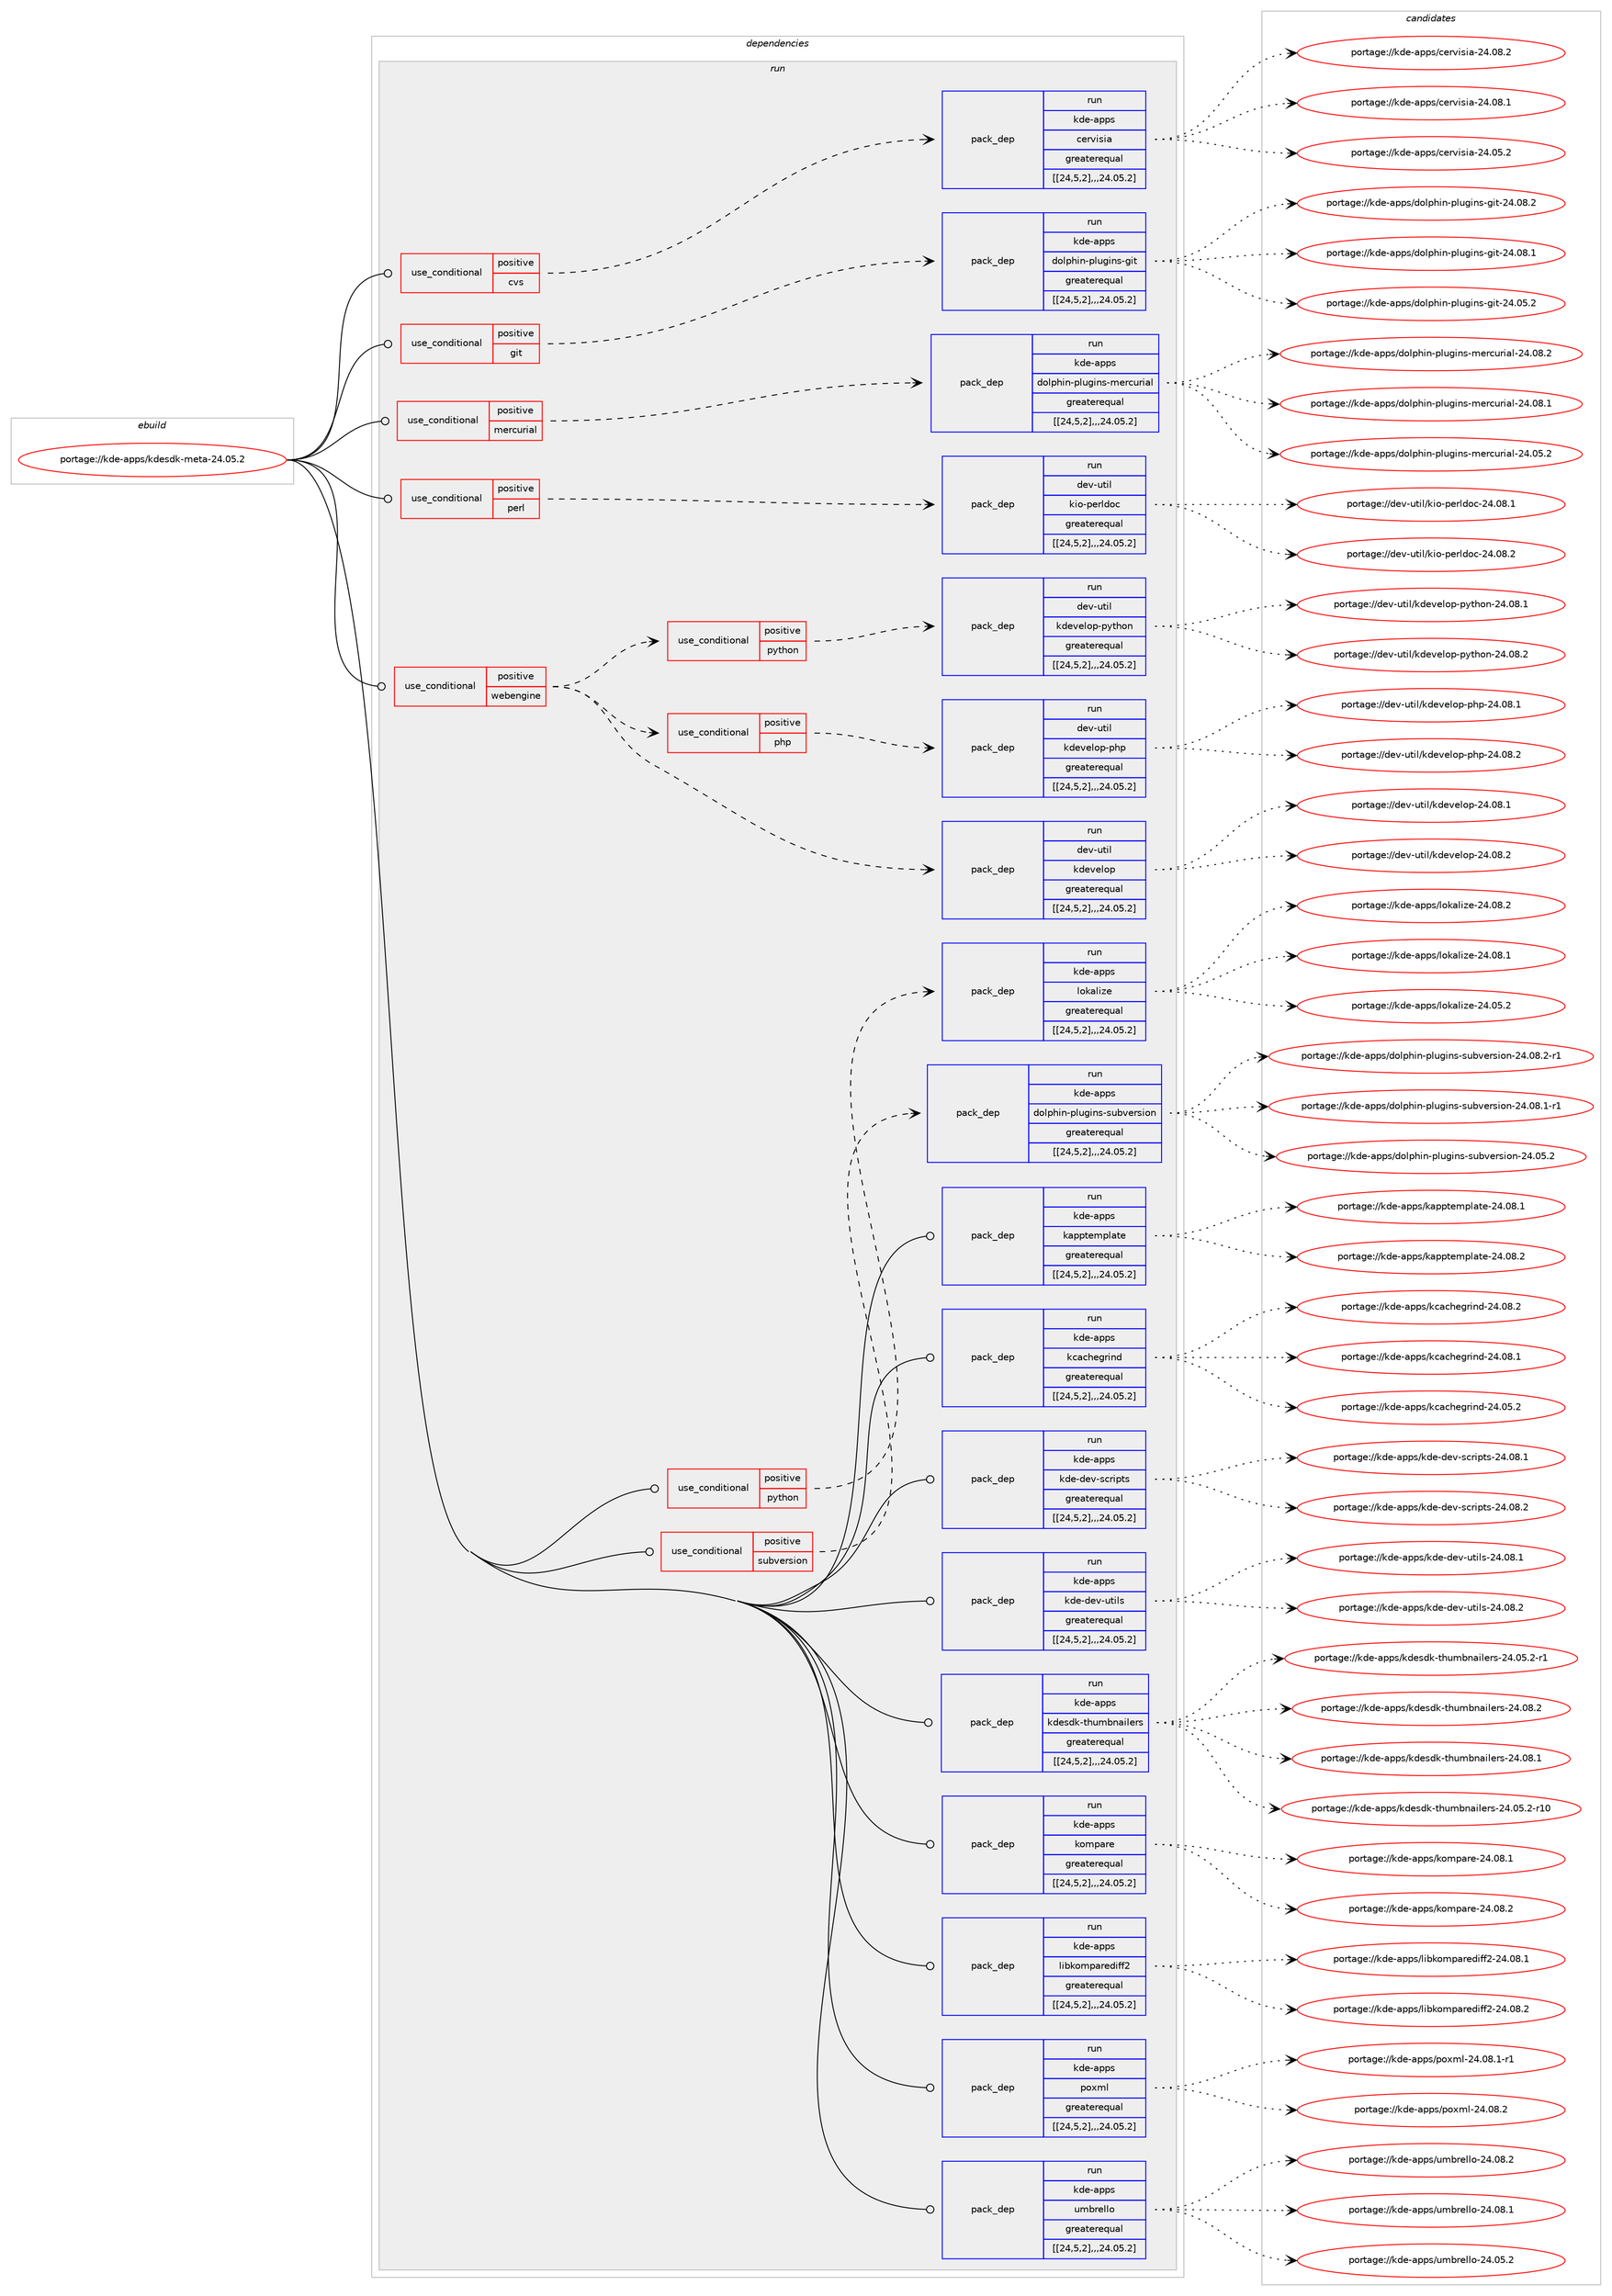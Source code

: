 digraph prolog {

# *************
# Graph options
# *************

newrank=true;
concentrate=true;
compound=true;
graph [rankdir=LR,fontname=Helvetica,fontsize=10,ranksep=1.5];#, ranksep=2.5, nodesep=0.2];
edge  [arrowhead=vee];
node  [fontname=Helvetica,fontsize=10];

# **********
# The ebuild
# **********

subgraph cluster_leftcol {
color=gray;
label=<<i>ebuild</i>>;
id [label="portage://kde-apps/kdesdk-meta-24.05.2", color=red, width=4, href="../kde-apps/kdesdk-meta-24.05.2.svg"];
}

# ****************
# The dependencies
# ****************

subgraph cluster_midcol {
color=gray;
label=<<i>dependencies</i>>;
subgraph cluster_compile {
fillcolor="#eeeeee";
style=filled;
label=<<i>compile</i>>;
}
subgraph cluster_compileandrun {
fillcolor="#eeeeee";
style=filled;
label=<<i>compile and run</i>>;
}
subgraph cluster_run {
fillcolor="#eeeeee";
style=filled;
label=<<i>run</i>>;
subgraph cond72039 {
dependency266439 [label=<<TABLE BORDER="0" CELLBORDER="1" CELLSPACING="0" CELLPADDING="4"><TR><TD ROWSPAN="3" CELLPADDING="10">use_conditional</TD></TR><TR><TD>positive</TD></TR><TR><TD>cvs</TD></TR></TABLE>>, shape=none, color=red];
subgraph pack192559 {
dependency266497 [label=<<TABLE BORDER="0" CELLBORDER="1" CELLSPACING="0" CELLPADDING="4" WIDTH="220"><TR><TD ROWSPAN="6" CELLPADDING="30">pack_dep</TD></TR><TR><TD WIDTH="110">run</TD></TR><TR><TD>kde-apps</TD></TR><TR><TD>cervisia</TD></TR><TR><TD>greaterequal</TD></TR><TR><TD>[[24,5,2],,,24.05.2]</TD></TR></TABLE>>, shape=none, color=blue];
}
dependency266439:e -> dependency266497:w [weight=20,style="dashed",arrowhead="vee"];
}
id:e -> dependency266439:w [weight=20,style="solid",arrowhead="odot"];
subgraph cond72046 {
dependency266501 [label=<<TABLE BORDER="0" CELLBORDER="1" CELLSPACING="0" CELLPADDING="4"><TR><TD ROWSPAN="3" CELLPADDING="10">use_conditional</TD></TR><TR><TD>positive</TD></TR><TR><TD>git</TD></TR></TABLE>>, shape=none, color=red];
subgraph pack192615 {
dependency266552 [label=<<TABLE BORDER="0" CELLBORDER="1" CELLSPACING="0" CELLPADDING="4" WIDTH="220"><TR><TD ROWSPAN="6" CELLPADDING="30">pack_dep</TD></TR><TR><TD WIDTH="110">run</TD></TR><TR><TD>kde-apps</TD></TR><TR><TD>dolphin-plugins-git</TD></TR><TR><TD>greaterequal</TD></TR><TR><TD>[[24,5,2],,,24.05.2]</TD></TR></TABLE>>, shape=none, color=blue];
}
dependency266501:e -> dependency266552:w [weight=20,style="dashed",arrowhead="vee"];
}
id:e -> dependency266501:w [weight=20,style="solid",arrowhead="odot"];
subgraph cond72052 {
dependency266579 [label=<<TABLE BORDER="0" CELLBORDER="1" CELLSPACING="0" CELLPADDING="4"><TR><TD ROWSPAN="3" CELLPADDING="10">use_conditional</TD></TR><TR><TD>positive</TD></TR><TR><TD>mercurial</TD></TR></TABLE>>, shape=none, color=red];
subgraph pack192668 {
dependency266675 [label=<<TABLE BORDER="0" CELLBORDER="1" CELLSPACING="0" CELLPADDING="4" WIDTH="220"><TR><TD ROWSPAN="6" CELLPADDING="30">pack_dep</TD></TR><TR><TD WIDTH="110">run</TD></TR><TR><TD>kde-apps</TD></TR><TR><TD>dolphin-plugins-mercurial</TD></TR><TR><TD>greaterequal</TD></TR><TR><TD>[[24,5,2],,,24.05.2]</TD></TR></TABLE>>, shape=none, color=blue];
}
dependency266579:e -> dependency266675:w [weight=20,style="dashed",arrowhead="vee"];
}
id:e -> dependency266579:w [weight=20,style="solid",arrowhead="odot"];
subgraph cond72066 {
dependency266697 [label=<<TABLE BORDER="0" CELLBORDER="1" CELLSPACING="0" CELLPADDING="4"><TR><TD ROWSPAN="3" CELLPADDING="10">use_conditional</TD></TR><TR><TD>positive</TD></TR><TR><TD>perl</TD></TR></TABLE>>, shape=none, color=red];
subgraph pack192828 {
dependency266799 [label=<<TABLE BORDER="0" CELLBORDER="1" CELLSPACING="0" CELLPADDING="4" WIDTH="220"><TR><TD ROWSPAN="6" CELLPADDING="30">pack_dep</TD></TR><TR><TD WIDTH="110">run</TD></TR><TR><TD>dev-util</TD></TR><TR><TD>kio-perldoc</TD></TR><TR><TD>greaterequal</TD></TR><TR><TD>[[24,5,2],,,24.05.2]</TD></TR></TABLE>>, shape=none, color=blue];
}
dependency266697:e -> dependency266799:w [weight=20,style="dashed",arrowhead="vee"];
}
id:e -> dependency266697:w [weight=20,style="solid",arrowhead="odot"];
subgraph cond72072 {
dependency266809 [label=<<TABLE BORDER="0" CELLBORDER="1" CELLSPACING="0" CELLPADDING="4"><TR><TD ROWSPAN="3" CELLPADDING="10">use_conditional</TD></TR><TR><TD>positive</TD></TR><TR><TD>python</TD></TR></TABLE>>, shape=none, color=red];
subgraph pack192847 {
dependency266816 [label=<<TABLE BORDER="0" CELLBORDER="1" CELLSPACING="0" CELLPADDING="4" WIDTH="220"><TR><TD ROWSPAN="6" CELLPADDING="30">pack_dep</TD></TR><TR><TD WIDTH="110">run</TD></TR><TR><TD>kde-apps</TD></TR><TR><TD>lokalize</TD></TR><TR><TD>greaterequal</TD></TR><TR><TD>[[24,5,2],,,24.05.2]</TD></TR></TABLE>>, shape=none, color=blue];
}
dependency266809:e -> dependency266816:w [weight=20,style="dashed",arrowhead="vee"];
}
id:e -> dependency266809:w [weight=20,style="solid",arrowhead="odot"];
subgraph cond72078 {
dependency266954 [label=<<TABLE BORDER="0" CELLBORDER="1" CELLSPACING="0" CELLPADDING="4"><TR><TD ROWSPAN="3" CELLPADDING="10">use_conditional</TD></TR><TR><TD>positive</TD></TR><TR><TD>subversion</TD></TR></TABLE>>, shape=none, color=red];
subgraph pack193017 {
dependency266993 [label=<<TABLE BORDER="0" CELLBORDER="1" CELLSPACING="0" CELLPADDING="4" WIDTH="220"><TR><TD ROWSPAN="6" CELLPADDING="30">pack_dep</TD></TR><TR><TD WIDTH="110">run</TD></TR><TR><TD>kde-apps</TD></TR><TR><TD>dolphin-plugins-subversion</TD></TR><TR><TD>greaterequal</TD></TR><TR><TD>[[24,5,2],,,24.05.2]</TD></TR></TABLE>>, shape=none, color=blue];
}
dependency266954:e -> dependency266993:w [weight=20,style="dashed",arrowhead="vee"];
}
id:e -> dependency266954:w [weight=20,style="solid",arrowhead="odot"];
subgraph cond72080 {
dependency267018 [label=<<TABLE BORDER="0" CELLBORDER="1" CELLSPACING="0" CELLPADDING="4"><TR><TD ROWSPAN="3" CELLPADDING="10">use_conditional</TD></TR><TR><TD>positive</TD></TR><TR><TD>webengine</TD></TR></TABLE>>, shape=none, color=red];
subgraph pack193091 {
dependency267088 [label=<<TABLE BORDER="0" CELLBORDER="1" CELLSPACING="0" CELLPADDING="4" WIDTH="220"><TR><TD ROWSPAN="6" CELLPADDING="30">pack_dep</TD></TR><TR><TD WIDTH="110">run</TD></TR><TR><TD>dev-util</TD></TR><TR><TD>kdevelop</TD></TR><TR><TD>greaterequal</TD></TR><TR><TD>[[24,5,2],,,24.05.2]</TD></TR></TABLE>>, shape=none, color=blue];
}
dependency267018:e -> dependency267088:w [weight=20,style="dashed",arrowhead="vee"];
subgraph cond72082 {
dependency267107 [label=<<TABLE BORDER="0" CELLBORDER="1" CELLSPACING="0" CELLPADDING="4"><TR><TD ROWSPAN="3" CELLPADDING="10">use_conditional</TD></TR><TR><TD>positive</TD></TR><TR><TD>php</TD></TR></TABLE>>, shape=none, color=red];
subgraph pack193159 {
dependency267191 [label=<<TABLE BORDER="0" CELLBORDER="1" CELLSPACING="0" CELLPADDING="4" WIDTH="220"><TR><TD ROWSPAN="6" CELLPADDING="30">pack_dep</TD></TR><TR><TD WIDTH="110">run</TD></TR><TR><TD>dev-util</TD></TR><TR><TD>kdevelop-php</TD></TR><TR><TD>greaterequal</TD></TR><TR><TD>[[24,5,2],,,24.05.2]</TD></TR></TABLE>>, shape=none, color=blue];
}
dependency267107:e -> dependency267191:w [weight=20,style="dashed",arrowhead="vee"];
}
dependency267018:e -> dependency267107:w [weight=20,style="dashed",arrowhead="vee"];
subgraph cond72084 {
dependency267209 [label=<<TABLE BORDER="0" CELLBORDER="1" CELLSPACING="0" CELLPADDING="4"><TR><TD ROWSPAN="3" CELLPADDING="10">use_conditional</TD></TR><TR><TD>positive</TD></TR><TR><TD>python</TD></TR></TABLE>>, shape=none, color=red];
subgraph pack193226 {
dependency267210 [label=<<TABLE BORDER="0" CELLBORDER="1" CELLSPACING="0" CELLPADDING="4" WIDTH="220"><TR><TD ROWSPAN="6" CELLPADDING="30">pack_dep</TD></TR><TR><TD WIDTH="110">run</TD></TR><TR><TD>dev-util</TD></TR><TR><TD>kdevelop-python</TD></TR><TR><TD>greaterequal</TD></TR><TR><TD>[[24,5,2],,,24.05.2]</TD></TR></TABLE>>, shape=none, color=blue];
}
dependency267209:e -> dependency267210:w [weight=20,style="dashed",arrowhead="vee"];
}
dependency267018:e -> dependency267209:w [weight=20,style="dashed",arrowhead="vee"];
}
id:e -> dependency267018:w [weight=20,style="solid",arrowhead="odot"];
subgraph pack193275 {
dependency267274 [label=<<TABLE BORDER="0" CELLBORDER="1" CELLSPACING="0" CELLPADDING="4" WIDTH="220"><TR><TD ROWSPAN="6" CELLPADDING="30">pack_dep</TD></TR><TR><TD WIDTH="110">run</TD></TR><TR><TD>kde-apps</TD></TR><TR><TD>kapptemplate</TD></TR><TR><TD>greaterequal</TD></TR><TR><TD>[[24,5,2],,,24.05.2]</TD></TR></TABLE>>, shape=none, color=blue];
}
id:e -> dependency267274:w [weight=20,style="solid",arrowhead="odot"];
subgraph pack193297 {
dependency267294 [label=<<TABLE BORDER="0" CELLBORDER="1" CELLSPACING="0" CELLPADDING="4" WIDTH="220"><TR><TD ROWSPAN="6" CELLPADDING="30">pack_dep</TD></TR><TR><TD WIDTH="110">run</TD></TR><TR><TD>kde-apps</TD></TR><TR><TD>kcachegrind</TD></TR><TR><TD>greaterequal</TD></TR><TR><TD>[[24,5,2],,,24.05.2]</TD></TR></TABLE>>, shape=none, color=blue];
}
id:e -> dependency267294:w [weight=20,style="solid",arrowhead="odot"];
subgraph pack193377 {
dependency267377 [label=<<TABLE BORDER="0" CELLBORDER="1" CELLSPACING="0" CELLPADDING="4" WIDTH="220"><TR><TD ROWSPAN="6" CELLPADDING="30">pack_dep</TD></TR><TR><TD WIDTH="110">run</TD></TR><TR><TD>kde-apps</TD></TR><TR><TD>kde-dev-scripts</TD></TR><TR><TD>greaterequal</TD></TR><TR><TD>[[24,5,2],,,24.05.2]</TD></TR></TABLE>>, shape=none, color=blue];
}
id:e -> dependency267377:w [weight=20,style="solid",arrowhead="odot"];
subgraph pack193421 {
dependency267441 [label=<<TABLE BORDER="0" CELLBORDER="1" CELLSPACING="0" CELLPADDING="4" WIDTH="220"><TR><TD ROWSPAN="6" CELLPADDING="30">pack_dep</TD></TR><TR><TD WIDTH="110">run</TD></TR><TR><TD>kde-apps</TD></TR><TR><TD>kde-dev-utils</TD></TR><TR><TD>greaterequal</TD></TR><TR><TD>[[24,5,2],,,24.05.2]</TD></TR></TABLE>>, shape=none, color=blue];
}
id:e -> dependency267441:w [weight=20,style="solid",arrowhead="odot"];
subgraph pack193466 {
dependency267468 [label=<<TABLE BORDER="0" CELLBORDER="1" CELLSPACING="0" CELLPADDING="4" WIDTH="220"><TR><TD ROWSPAN="6" CELLPADDING="30">pack_dep</TD></TR><TR><TD WIDTH="110">run</TD></TR><TR><TD>kde-apps</TD></TR><TR><TD>kdesdk-thumbnailers</TD></TR><TR><TD>greaterequal</TD></TR><TR><TD>[[24,5,2],,,24.05.2]</TD></TR></TABLE>>, shape=none, color=blue];
}
id:e -> dependency267468:w [weight=20,style="solid",arrowhead="odot"];
subgraph pack193471 {
dependency267493 [label=<<TABLE BORDER="0" CELLBORDER="1" CELLSPACING="0" CELLPADDING="4" WIDTH="220"><TR><TD ROWSPAN="6" CELLPADDING="30">pack_dep</TD></TR><TR><TD WIDTH="110">run</TD></TR><TR><TD>kde-apps</TD></TR><TR><TD>kompare</TD></TR><TR><TD>greaterequal</TD></TR><TR><TD>[[24,5,2],,,24.05.2]</TD></TR></TABLE>>, shape=none, color=blue];
}
id:e -> dependency267493:w [weight=20,style="solid",arrowhead="odot"];
subgraph pack193516 {
dependency267520 [label=<<TABLE BORDER="0" CELLBORDER="1" CELLSPACING="0" CELLPADDING="4" WIDTH="220"><TR><TD ROWSPAN="6" CELLPADDING="30">pack_dep</TD></TR><TR><TD WIDTH="110">run</TD></TR><TR><TD>kde-apps</TD></TR><TR><TD>libkomparediff2</TD></TR><TR><TD>greaterequal</TD></TR><TR><TD>[[24,5,2],,,24.05.2]</TD></TR></TABLE>>, shape=none, color=blue];
}
id:e -> dependency267520:w [weight=20,style="solid",arrowhead="odot"];
subgraph pack193575 {
dependency267609 [label=<<TABLE BORDER="0" CELLBORDER="1" CELLSPACING="0" CELLPADDING="4" WIDTH="220"><TR><TD ROWSPAN="6" CELLPADDING="30">pack_dep</TD></TR><TR><TD WIDTH="110">run</TD></TR><TR><TD>kde-apps</TD></TR><TR><TD>poxml</TD></TR><TR><TD>greaterequal</TD></TR><TR><TD>[[24,5,2],,,24.05.2]</TD></TR></TABLE>>, shape=none, color=blue];
}
id:e -> dependency267609:w [weight=20,style="solid",arrowhead="odot"];
subgraph pack193602 {
dependency267615 [label=<<TABLE BORDER="0" CELLBORDER="1" CELLSPACING="0" CELLPADDING="4" WIDTH="220"><TR><TD ROWSPAN="6" CELLPADDING="30">pack_dep</TD></TR><TR><TD WIDTH="110">run</TD></TR><TR><TD>kde-apps</TD></TR><TR><TD>umbrello</TD></TR><TR><TD>greaterequal</TD></TR><TR><TD>[[24,5,2],,,24.05.2]</TD></TR></TABLE>>, shape=none, color=blue];
}
id:e -> dependency267615:w [weight=20,style="solid",arrowhead="odot"];
}
}

# **************
# The candidates
# **************

subgraph cluster_choices {
rank=same;
color=gray;
label=<<i>candidates</i>>;

subgraph choice192629 {
color=black;
nodesep=1;
choice10710010145971121121154799101114118105115105974550524648564650 [label="portage://kde-apps/cervisia-24.08.2", color=red, width=4,href="../kde-apps/cervisia-24.08.2.svg"];
choice10710010145971121121154799101114118105115105974550524648564649 [label="portage://kde-apps/cervisia-24.08.1", color=red, width=4,href="../kde-apps/cervisia-24.08.1.svg"];
choice10710010145971121121154799101114118105115105974550524648534650 [label="portage://kde-apps/cervisia-24.05.2", color=red, width=4,href="../kde-apps/cervisia-24.05.2.svg"];
dependency266497:e -> choice10710010145971121121154799101114118105115105974550524648564650:w [style=dotted,weight="100"];
dependency266497:e -> choice10710010145971121121154799101114118105115105974550524648564649:w [style=dotted,weight="100"];
dependency266497:e -> choice10710010145971121121154799101114118105115105974550524648534650:w [style=dotted,weight="100"];
}
subgraph choice192636 {
color=black;
nodesep=1;
choice10710010145971121121154710011110811210410511045112108117103105110115451031051164550524648564650 [label="portage://kde-apps/dolphin-plugins-git-24.08.2", color=red, width=4,href="../kde-apps/dolphin-plugins-git-24.08.2.svg"];
choice10710010145971121121154710011110811210410511045112108117103105110115451031051164550524648564649 [label="portage://kde-apps/dolphin-plugins-git-24.08.1", color=red, width=4,href="../kde-apps/dolphin-plugins-git-24.08.1.svg"];
choice10710010145971121121154710011110811210410511045112108117103105110115451031051164550524648534650 [label="portage://kde-apps/dolphin-plugins-git-24.05.2", color=red, width=4,href="../kde-apps/dolphin-plugins-git-24.05.2.svg"];
dependency266552:e -> choice10710010145971121121154710011110811210410511045112108117103105110115451031051164550524648564650:w [style=dotted,weight="100"];
dependency266552:e -> choice10710010145971121121154710011110811210410511045112108117103105110115451031051164550524648564649:w [style=dotted,weight="100"];
dependency266552:e -> choice10710010145971121121154710011110811210410511045112108117103105110115451031051164550524648534650:w [style=dotted,weight="100"];
}
subgraph choice192643 {
color=black;
nodesep=1;
choice107100101459711211211547100111108112104105110451121081171031051101154510910111499117114105971084550524648564650 [label="portage://kde-apps/dolphin-plugins-mercurial-24.08.2", color=red, width=4,href="../kde-apps/dolphin-plugins-mercurial-24.08.2.svg"];
choice107100101459711211211547100111108112104105110451121081171031051101154510910111499117114105971084550524648564649 [label="portage://kde-apps/dolphin-plugins-mercurial-24.08.1", color=red, width=4,href="../kde-apps/dolphin-plugins-mercurial-24.08.1.svg"];
choice107100101459711211211547100111108112104105110451121081171031051101154510910111499117114105971084550524648534650 [label="portage://kde-apps/dolphin-plugins-mercurial-24.05.2", color=red, width=4,href="../kde-apps/dolphin-plugins-mercurial-24.05.2.svg"];
dependency266675:e -> choice107100101459711211211547100111108112104105110451121081171031051101154510910111499117114105971084550524648564650:w [style=dotted,weight="100"];
dependency266675:e -> choice107100101459711211211547100111108112104105110451121081171031051101154510910111499117114105971084550524648564649:w [style=dotted,weight="100"];
dependency266675:e -> choice107100101459711211211547100111108112104105110451121081171031051101154510910111499117114105971084550524648534650:w [style=dotted,weight="100"];
}
subgraph choice192653 {
color=black;
nodesep=1;
choice100101118451171161051084710710511145112101114108100111994550524648564650 [label="portage://dev-util/kio-perldoc-24.08.2", color=red, width=4,href="../dev-util/kio-perldoc-24.08.2.svg"];
choice100101118451171161051084710710511145112101114108100111994550524648564649 [label="portage://dev-util/kio-perldoc-24.08.1", color=red, width=4,href="../dev-util/kio-perldoc-24.08.1.svg"];
dependency266799:e -> choice100101118451171161051084710710511145112101114108100111994550524648564650:w [style=dotted,weight="100"];
dependency266799:e -> choice100101118451171161051084710710511145112101114108100111994550524648564649:w [style=dotted,weight="100"];
}
subgraph choice192660 {
color=black;
nodesep=1;
choice107100101459711211211547108111107971081051221014550524648564650 [label="portage://kde-apps/lokalize-24.08.2", color=red, width=4,href="../kde-apps/lokalize-24.08.2.svg"];
choice107100101459711211211547108111107971081051221014550524648564649 [label="portage://kde-apps/lokalize-24.08.1", color=red, width=4,href="../kde-apps/lokalize-24.08.1.svg"];
choice107100101459711211211547108111107971081051221014550524648534650 [label="portage://kde-apps/lokalize-24.05.2", color=red, width=4,href="../kde-apps/lokalize-24.05.2.svg"];
dependency266816:e -> choice107100101459711211211547108111107971081051221014550524648564650:w [style=dotted,weight="100"];
dependency266816:e -> choice107100101459711211211547108111107971081051221014550524648564649:w [style=dotted,weight="100"];
dependency266816:e -> choice107100101459711211211547108111107971081051221014550524648534650:w [style=dotted,weight="100"];
}
subgraph choice192662 {
color=black;
nodesep=1;
choice10710010145971121121154710011110811210410511045112108117103105110115451151179811810111411510511111045505246485646504511449 [label="portage://kde-apps/dolphin-plugins-subversion-24.08.2-r1", color=red, width=4,href="../kde-apps/dolphin-plugins-subversion-24.08.2-r1.svg"];
choice10710010145971121121154710011110811210410511045112108117103105110115451151179811810111411510511111045505246485646494511449 [label="portage://kde-apps/dolphin-plugins-subversion-24.08.1-r1", color=red, width=4,href="../kde-apps/dolphin-plugins-subversion-24.08.1-r1.svg"];
choice1071001014597112112115471001111081121041051104511210811710310511011545115117981181011141151051111104550524648534650 [label="portage://kde-apps/dolphin-plugins-subversion-24.05.2", color=red, width=4,href="../kde-apps/dolphin-plugins-subversion-24.05.2.svg"];
dependency266993:e -> choice10710010145971121121154710011110811210410511045112108117103105110115451151179811810111411510511111045505246485646504511449:w [style=dotted,weight="100"];
dependency266993:e -> choice10710010145971121121154710011110811210410511045112108117103105110115451151179811810111411510511111045505246485646494511449:w [style=dotted,weight="100"];
dependency266993:e -> choice1071001014597112112115471001111081121041051104511210811710310511011545115117981181011141151051111104550524648534650:w [style=dotted,weight="100"];
}
subgraph choice192663 {
color=black;
nodesep=1;
choice10010111845117116105108471071001011181011081111124550524648564650 [label="portage://dev-util/kdevelop-24.08.2", color=red, width=4,href="../dev-util/kdevelop-24.08.2.svg"];
choice10010111845117116105108471071001011181011081111124550524648564649 [label="portage://dev-util/kdevelop-24.08.1", color=red, width=4,href="../dev-util/kdevelop-24.08.1.svg"];
dependency267088:e -> choice10010111845117116105108471071001011181011081111124550524648564650:w [style=dotted,weight="100"];
dependency267088:e -> choice10010111845117116105108471071001011181011081111124550524648564649:w [style=dotted,weight="100"];
}
subgraph choice192667 {
color=black;
nodesep=1;
choice1001011184511711610510847107100101118101108111112451121041124550524648564650 [label="portage://dev-util/kdevelop-php-24.08.2", color=red, width=4,href="../dev-util/kdevelop-php-24.08.2.svg"];
choice1001011184511711610510847107100101118101108111112451121041124550524648564649 [label="portage://dev-util/kdevelop-php-24.08.1", color=red, width=4,href="../dev-util/kdevelop-php-24.08.1.svg"];
dependency267191:e -> choice1001011184511711610510847107100101118101108111112451121041124550524648564650:w [style=dotted,weight="100"];
dependency267191:e -> choice1001011184511711610510847107100101118101108111112451121041124550524648564649:w [style=dotted,weight="100"];
}
subgraph choice192673 {
color=black;
nodesep=1;
choice1001011184511711610510847107100101118101108111112451121211161041111104550524648564650 [label="portage://dev-util/kdevelop-python-24.08.2", color=red, width=4,href="../dev-util/kdevelop-python-24.08.2.svg"];
choice1001011184511711610510847107100101118101108111112451121211161041111104550524648564649 [label="portage://dev-util/kdevelop-python-24.08.1", color=red, width=4,href="../dev-util/kdevelop-python-24.08.1.svg"];
dependency267210:e -> choice1001011184511711610510847107100101118101108111112451121211161041111104550524648564650:w [style=dotted,weight="100"];
dependency267210:e -> choice1001011184511711610510847107100101118101108111112451121211161041111104550524648564649:w [style=dotted,weight="100"];
}
subgraph choice192679 {
color=black;
nodesep=1;
choice10710010145971121121154710797112112116101109112108971161014550524648564650 [label="portage://kde-apps/kapptemplate-24.08.2", color=red, width=4,href="../kde-apps/kapptemplate-24.08.2.svg"];
choice10710010145971121121154710797112112116101109112108971161014550524648564649 [label="portage://kde-apps/kapptemplate-24.08.1", color=red, width=4,href="../kde-apps/kapptemplate-24.08.1.svg"];
dependency267274:e -> choice10710010145971121121154710797112112116101109112108971161014550524648564650:w [style=dotted,weight="100"];
dependency267274:e -> choice10710010145971121121154710797112112116101109112108971161014550524648564649:w [style=dotted,weight="100"];
}
subgraph choice192686 {
color=black;
nodesep=1;
choice1071001014597112112115471079997991041011031141051101004550524648564650 [label="portage://kde-apps/kcachegrind-24.08.2", color=red, width=4,href="../kde-apps/kcachegrind-24.08.2.svg"];
choice1071001014597112112115471079997991041011031141051101004550524648564649 [label="portage://kde-apps/kcachegrind-24.08.1", color=red, width=4,href="../kde-apps/kcachegrind-24.08.1.svg"];
choice1071001014597112112115471079997991041011031141051101004550524648534650 [label="portage://kde-apps/kcachegrind-24.05.2", color=red, width=4,href="../kde-apps/kcachegrind-24.05.2.svg"];
dependency267294:e -> choice1071001014597112112115471079997991041011031141051101004550524648564650:w [style=dotted,weight="100"];
dependency267294:e -> choice1071001014597112112115471079997991041011031141051101004550524648564649:w [style=dotted,weight="100"];
dependency267294:e -> choice1071001014597112112115471079997991041011031141051101004550524648534650:w [style=dotted,weight="100"];
}
subgraph choice192687 {
color=black;
nodesep=1;
choice1071001014597112112115471071001014510010111845115991141051121161154550524648564650 [label="portage://kde-apps/kde-dev-scripts-24.08.2", color=red, width=4,href="../kde-apps/kde-dev-scripts-24.08.2.svg"];
choice1071001014597112112115471071001014510010111845115991141051121161154550524648564649 [label="portage://kde-apps/kde-dev-scripts-24.08.1", color=red, width=4,href="../kde-apps/kde-dev-scripts-24.08.1.svg"];
dependency267377:e -> choice1071001014597112112115471071001014510010111845115991141051121161154550524648564650:w [style=dotted,weight="100"];
dependency267377:e -> choice1071001014597112112115471071001014510010111845115991141051121161154550524648564649:w [style=dotted,weight="100"];
}
subgraph choice192689 {
color=black;
nodesep=1;
choice10710010145971121121154710710010145100101118451171161051081154550524648564650 [label="portage://kde-apps/kde-dev-utils-24.08.2", color=red, width=4,href="../kde-apps/kde-dev-utils-24.08.2.svg"];
choice10710010145971121121154710710010145100101118451171161051081154550524648564649 [label="portage://kde-apps/kde-dev-utils-24.08.1", color=red, width=4,href="../kde-apps/kde-dev-utils-24.08.1.svg"];
dependency267441:e -> choice10710010145971121121154710710010145100101118451171161051081154550524648564650:w [style=dotted,weight="100"];
dependency267441:e -> choice10710010145971121121154710710010145100101118451171161051081154550524648564649:w [style=dotted,weight="100"];
}
subgraph choice192690 {
color=black;
nodesep=1;
choice1071001014597112112115471071001011151001074511610411710998110971051081011141154550524648564650 [label="portage://kde-apps/kdesdk-thumbnailers-24.08.2", color=red, width=4,href="../kde-apps/kdesdk-thumbnailers-24.08.2.svg"];
choice1071001014597112112115471071001011151001074511610411710998110971051081011141154550524648564649 [label="portage://kde-apps/kdesdk-thumbnailers-24.08.1", color=red, width=4,href="../kde-apps/kdesdk-thumbnailers-24.08.1.svg"];
choice1071001014597112112115471071001011151001074511610411710998110971051081011141154550524648534650451144948 [label="portage://kde-apps/kdesdk-thumbnailers-24.05.2-r10", color=red, width=4,href="../kde-apps/kdesdk-thumbnailers-24.05.2-r10.svg"];
choice10710010145971121121154710710010111510010745116104117109981109710510810111411545505246485346504511449 [label="portage://kde-apps/kdesdk-thumbnailers-24.05.2-r1", color=red, width=4,href="../kde-apps/kdesdk-thumbnailers-24.05.2-r1.svg"];
dependency267468:e -> choice1071001014597112112115471071001011151001074511610411710998110971051081011141154550524648564650:w [style=dotted,weight="100"];
dependency267468:e -> choice1071001014597112112115471071001011151001074511610411710998110971051081011141154550524648564649:w [style=dotted,weight="100"];
dependency267468:e -> choice1071001014597112112115471071001011151001074511610411710998110971051081011141154550524648534650451144948:w [style=dotted,weight="100"];
dependency267468:e -> choice10710010145971121121154710710010111510010745116104117109981109710510810111411545505246485346504511449:w [style=dotted,weight="100"];
}
subgraph choice192692 {
color=black;
nodesep=1;
choice107100101459711211211547107111109112971141014550524648564650 [label="portage://kde-apps/kompare-24.08.2", color=red, width=4,href="../kde-apps/kompare-24.08.2.svg"];
choice107100101459711211211547107111109112971141014550524648564649 [label="portage://kde-apps/kompare-24.08.1", color=red, width=4,href="../kde-apps/kompare-24.08.1.svg"];
dependency267493:e -> choice107100101459711211211547107111109112971141014550524648564650:w [style=dotted,weight="100"];
dependency267493:e -> choice107100101459711211211547107111109112971141014550524648564649:w [style=dotted,weight="100"];
}
subgraph choice192694 {
color=black;
nodesep=1;
choice1071001014597112112115471081059810711110911297114101100105102102504550524648564650 [label="portage://kde-apps/libkomparediff2-24.08.2", color=red, width=4,href="../kde-apps/libkomparediff2-24.08.2.svg"];
choice1071001014597112112115471081059810711110911297114101100105102102504550524648564649 [label="portage://kde-apps/libkomparediff2-24.08.1", color=red, width=4,href="../kde-apps/libkomparediff2-24.08.1.svg"];
dependency267520:e -> choice1071001014597112112115471081059810711110911297114101100105102102504550524648564650:w [style=dotted,weight="100"];
dependency267520:e -> choice1071001014597112112115471081059810711110911297114101100105102102504550524648564649:w [style=dotted,weight="100"];
}
subgraph choice192695 {
color=black;
nodesep=1;
choice1071001014597112112115471121111201091084550524648564650 [label="portage://kde-apps/poxml-24.08.2", color=red, width=4,href="../kde-apps/poxml-24.08.2.svg"];
choice10710010145971121121154711211112010910845505246485646494511449 [label="portage://kde-apps/poxml-24.08.1-r1", color=red, width=4,href="../kde-apps/poxml-24.08.1-r1.svg"];
dependency267609:e -> choice1071001014597112112115471121111201091084550524648564650:w [style=dotted,weight="100"];
dependency267609:e -> choice10710010145971121121154711211112010910845505246485646494511449:w [style=dotted,weight="100"];
}
subgraph choice192707 {
color=black;
nodesep=1;
choice107100101459711211211547117109981141011081081114550524648564650 [label="portage://kde-apps/umbrello-24.08.2", color=red, width=4,href="../kde-apps/umbrello-24.08.2.svg"];
choice107100101459711211211547117109981141011081081114550524648564649 [label="portage://kde-apps/umbrello-24.08.1", color=red, width=4,href="../kde-apps/umbrello-24.08.1.svg"];
choice107100101459711211211547117109981141011081081114550524648534650 [label="portage://kde-apps/umbrello-24.05.2", color=red, width=4,href="../kde-apps/umbrello-24.05.2.svg"];
dependency267615:e -> choice107100101459711211211547117109981141011081081114550524648564650:w [style=dotted,weight="100"];
dependency267615:e -> choice107100101459711211211547117109981141011081081114550524648564649:w [style=dotted,weight="100"];
dependency267615:e -> choice107100101459711211211547117109981141011081081114550524648534650:w [style=dotted,weight="100"];
}
}

}
